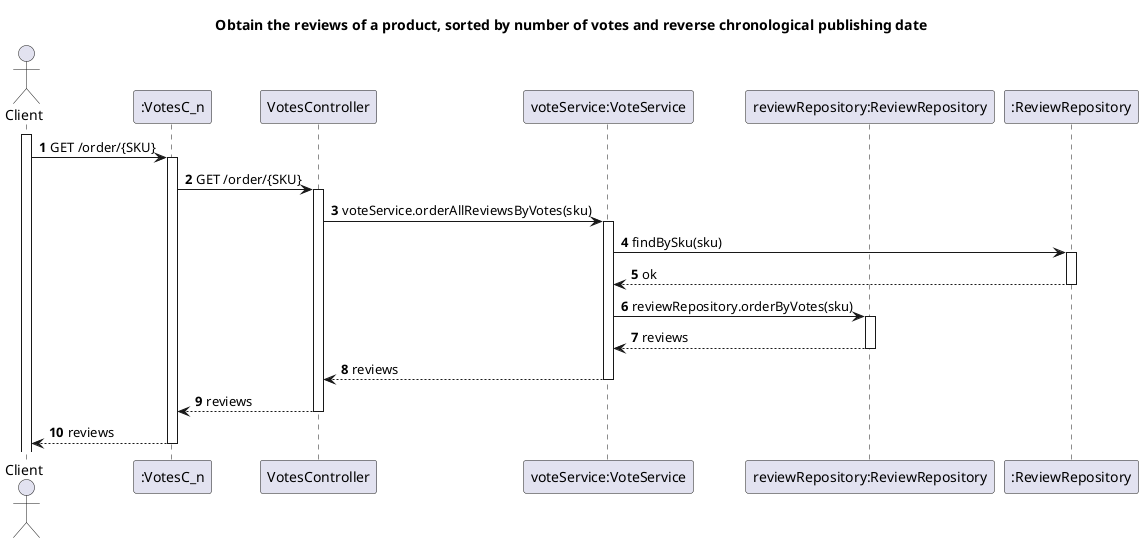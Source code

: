 @startuml
'https://plantuml.com/sequence-diagram

title Obtain the reviews of a product, sorted by number of votes and reverse chronological publishing date
autoactivate on
autonumber

actor "Client" as Client
participant ":VotesC_n" as votesC
participant "VotesController" as Ctrl
participant "voteService:VoteService" as Svc
participant "reviewRepository:ReviewRepository" as reviewRepository
participant ":ReviewRepository" as productRepository

activate Client

Client -> votesC : GET /order/{SKU}
votesC -> Ctrl: GET /order/{SKU}
Ctrl -> Svc : voteService.orderAllReviewsByVotes(sku)
Svc -> productRepository: findBySku(sku)
productRepository --> Svc: ok
Svc -> reviewRepository: reviewRepository.orderByVotes(sku)
reviewRepository --> Svc: reviews
Svc --> Ctrl: reviews
Ctrl --> votesC: reviews
votesC --> Client: reviews

@enduml
